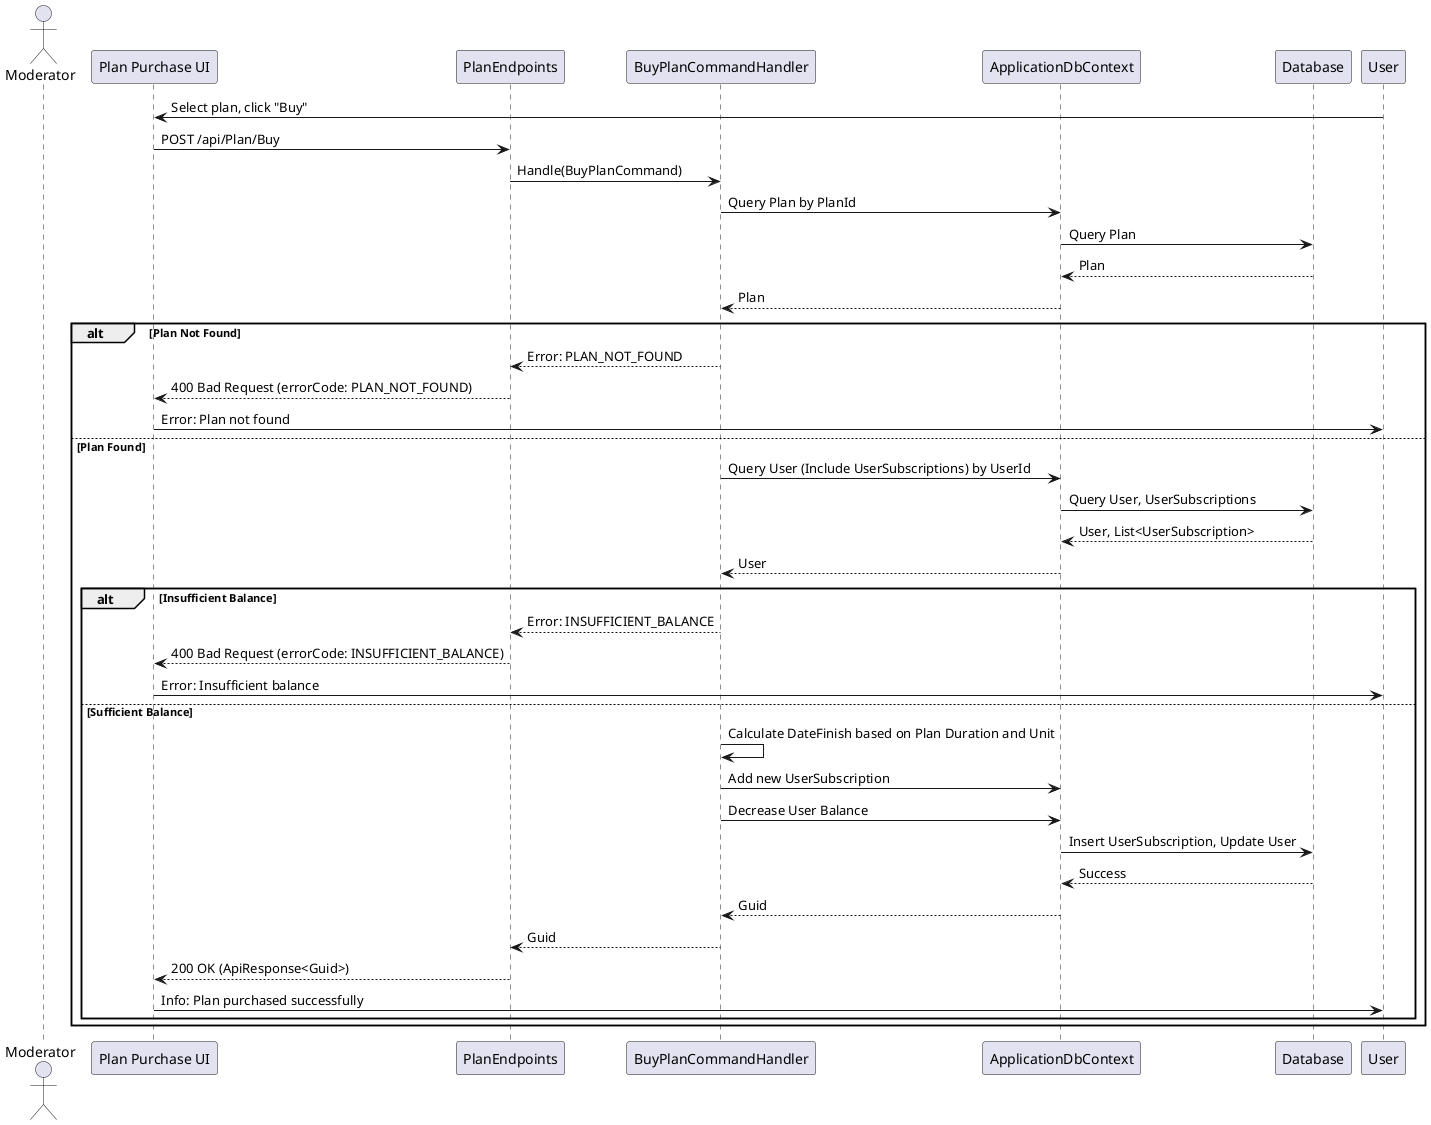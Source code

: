 @startuml
actor Moderator
participant "Plan Purchase UI" as UI
participant PlanEndpoints
participant BuyPlanCommandHandler as Handler
participant ApplicationDbContext
participant Database

User -> UI : Select plan, click "Buy"
UI -> PlanEndpoints : POST /api/Plan/Buy
PlanEndpoints -> Handler : Handle(BuyPlanCommand)
Handler -> ApplicationDbContext : Query Plan by PlanId
ApplicationDbContext -> Database : Query Plan
Database --> ApplicationDbContext : Plan
ApplicationDbContext --> Handler : Plan
alt Plan Not Found
    Handler --> PlanEndpoints : Error: PLAN_NOT_FOUND
    PlanEndpoints --> UI : 400 Bad Request (errorCode: PLAN_NOT_FOUND)
    UI -> User : Error: Plan not found
else Plan Found
    Handler -> ApplicationDbContext : Query User (Include UserSubscriptions) by UserId
    ApplicationDbContext -> Database : Query User, UserSubscriptions
    Database --> ApplicationDbContext : User, List<UserSubscription>
    ApplicationDbContext --> Handler : User
    alt Insufficient Balance
        Handler --> PlanEndpoints : Error: INSUFFICIENT_BALANCE
        PlanEndpoints --> UI : 400 Bad Request (errorCode: INSUFFICIENT_BALANCE)
        UI -> User : Error: Insufficient balance
    else Sufficient Balance
        Handler -> Handler : Calculate DateFinish based on Plan Duration and Unit
        Handler -> ApplicationDbContext : Add new UserSubscription
        Handler -> ApplicationDbContext : Decrease User Balance
        ApplicationDbContext -> Database : Insert UserSubscription, Update User
        Database --> ApplicationDbContext : Success
        ApplicationDbContext --> Handler : Guid
        Handler --> PlanEndpoints : Guid
        PlanEndpoints --> UI : 200 OK (ApiResponse<Guid>)
        UI -> User : Info: Plan purchased successfully
    end
end
@enduml